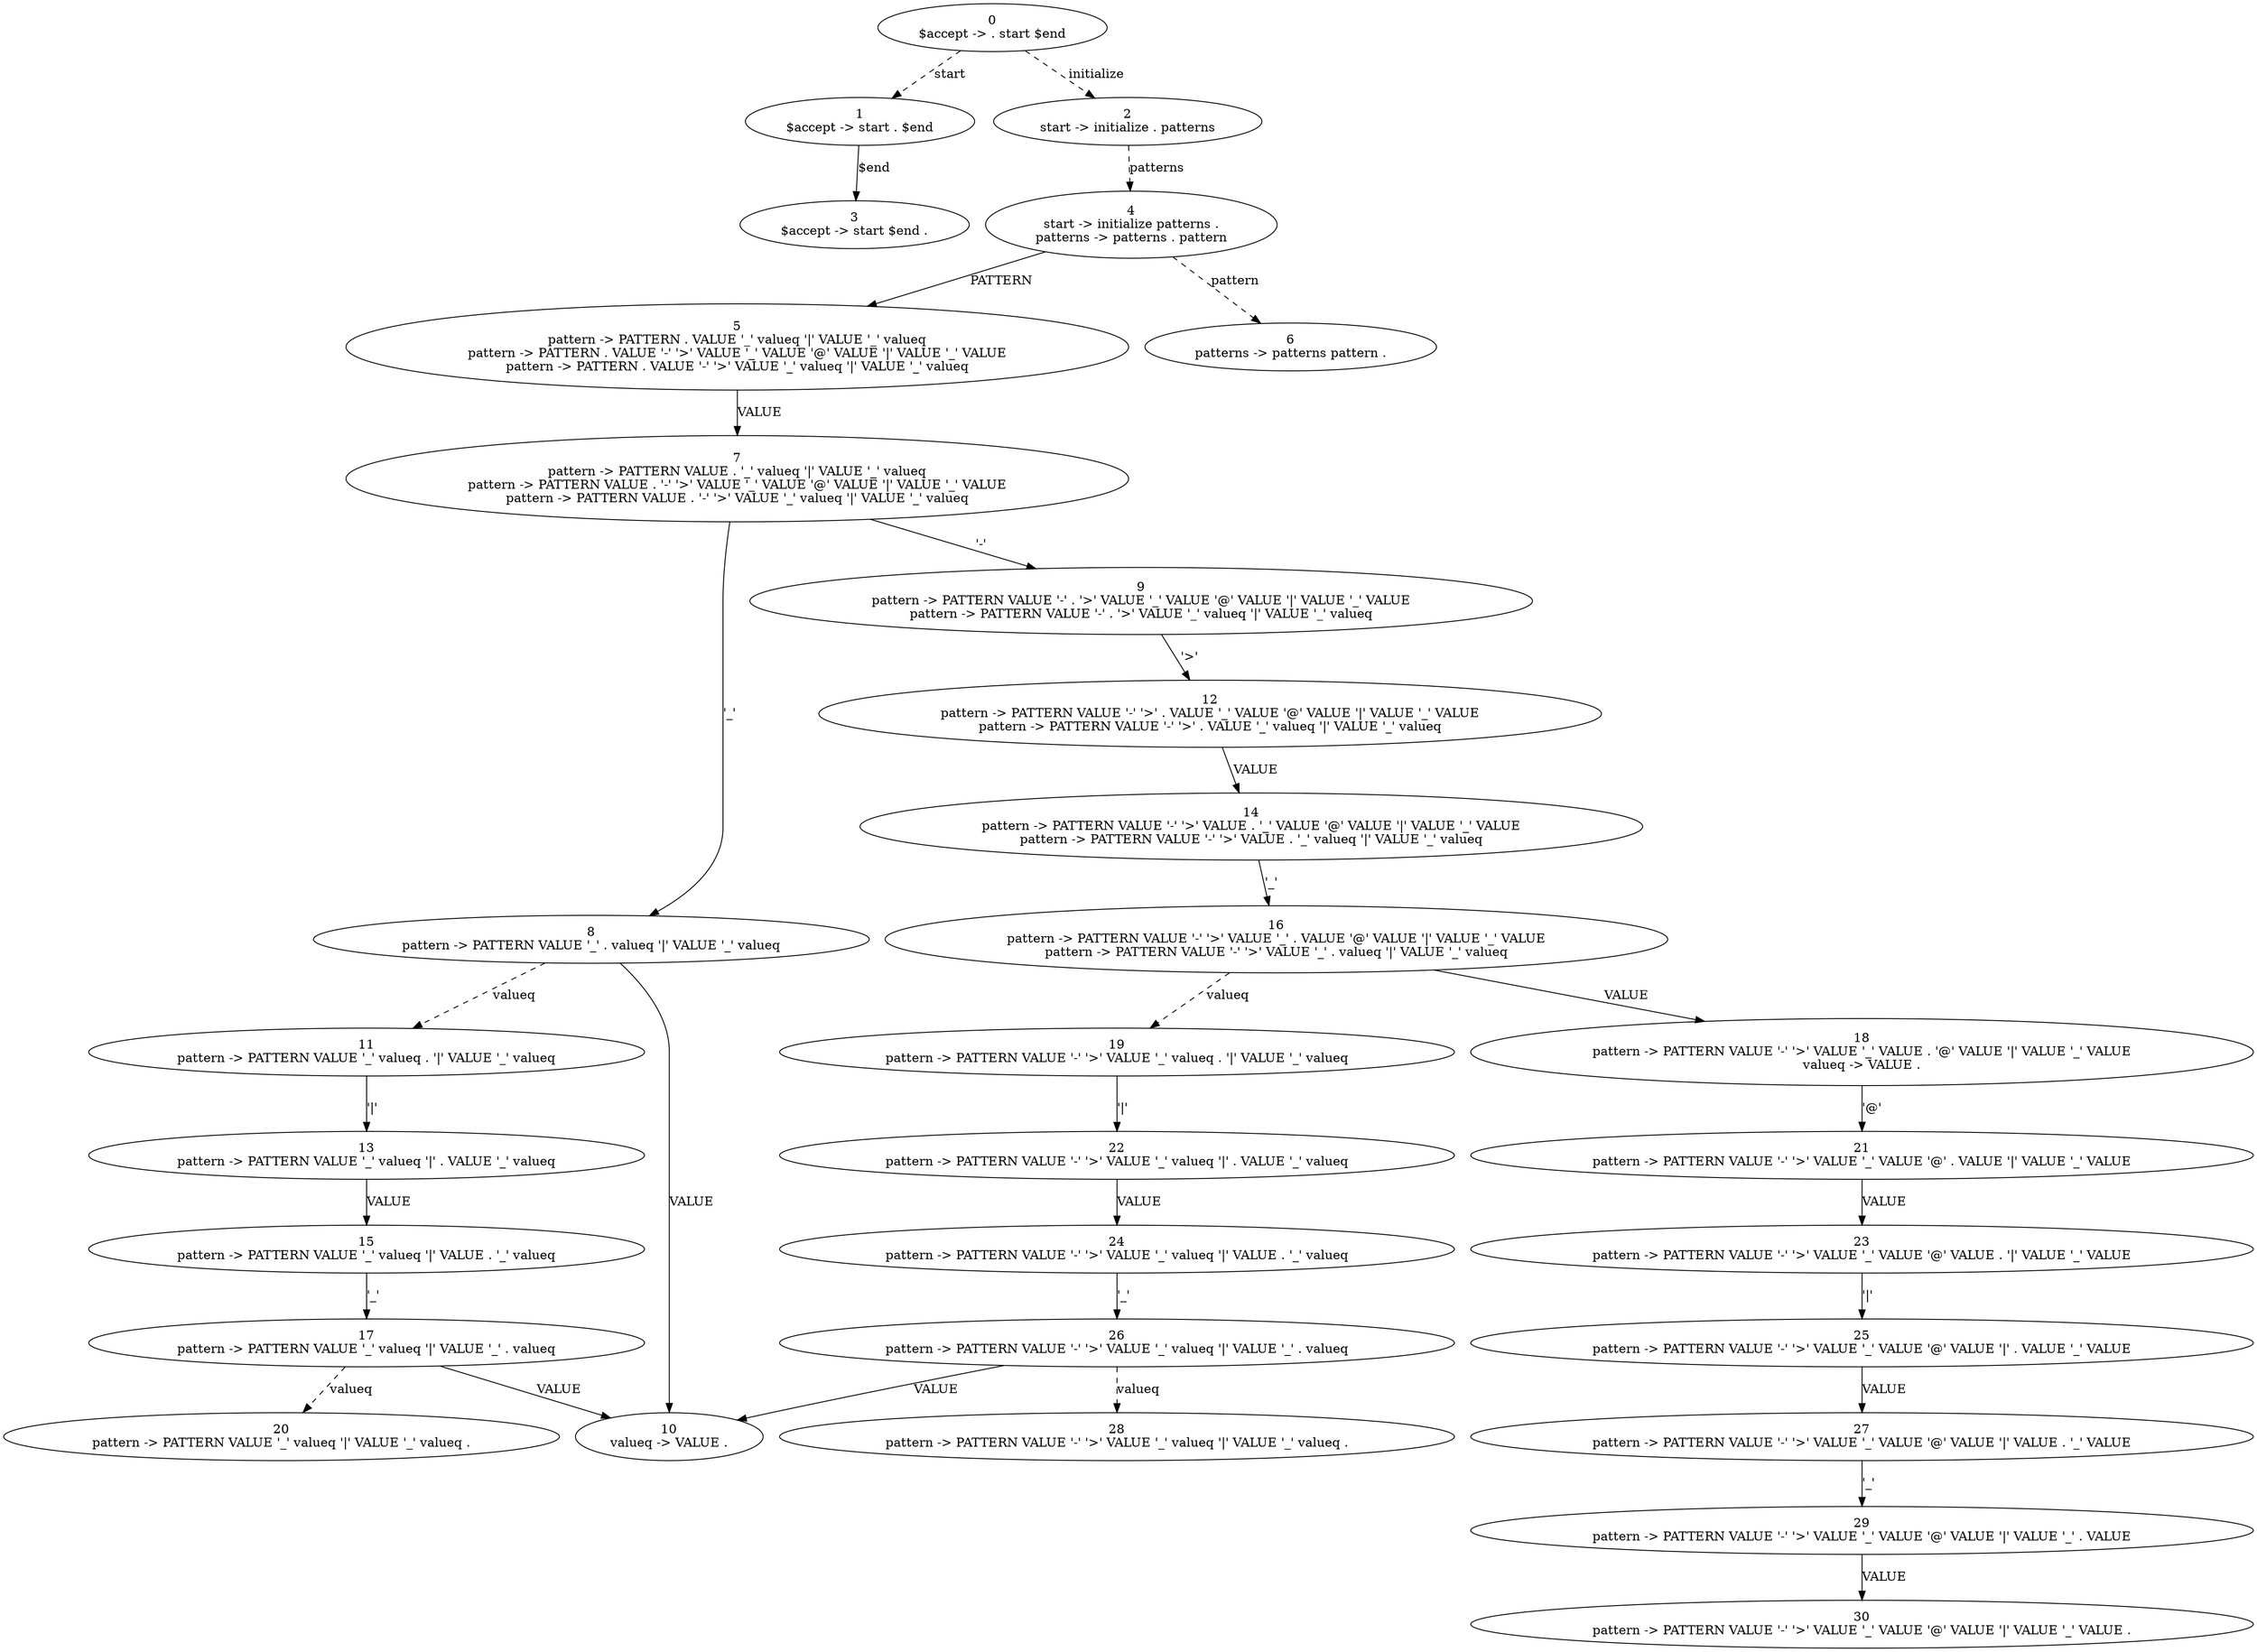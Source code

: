 digraph Automaton {
  0 [label="0\n$accept -> . start $end"]
  0 -> 1 [style=dashed label="start"]
  0 -> 2 [style=dashed label="initialize"]
  1 [label="1\n$accept -> start . $end"]
  1 -> 3 [style=solid label="$end"]
  2 [label="2\nstart -> initialize . patterns"]
  2 -> 4 [style=dashed label="patterns"]
  3 [label="3\n$accept -> start $end ."]
  4 [label="4\nstart -> initialize patterns .\npatterns -> patterns . pattern"]
  4 -> 5 [style=solid label="PATTERN"]
  4 -> 6 [style=dashed label="pattern"]
  5 [label="5\npattern -> PATTERN . VALUE '_' valueq '|' VALUE '_' valueq\npattern -> PATTERN . VALUE '-' '>' VALUE '_' VALUE '@' VALUE '|' VALUE '_' VALUE\npattern -> PATTERN . VALUE '-' '>' VALUE '_' valueq '|' VALUE '_' valueq"]
  5 -> 7 [style=solid label="VALUE"]
  6 [label="6\npatterns -> patterns pattern ."]
  7 [label="7\npattern -> PATTERN VALUE . '_' valueq '|' VALUE '_' valueq\npattern -> PATTERN VALUE . '-' '>' VALUE '_' VALUE '@' VALUE '|' VALUE '_' VALUE\npattern -> PATTERN VALUE . '-' '>' VALUE '_' valueq '|' VALUE '_' valueq"]
  7 -> 8 [style=solid label="'_'"]
  7 -> 9 [style=solid label="'-'"]
  8 [label="8\npattern -> PATTERN VALUE '_' . valueq '|' VALUE '_' valueq"]
  8 -> 10 [style=solid label="VALUE"]
  8 -> 11 [style=dashed label="valueq"]
  9 [label="9\npattern -> PATTERN VALUE '-' . '>' VALUE '_' VALUE '@' VALUE '|' VALUE '_' VALUE\npattern -> PATTERN VALUE '-' . '>' VALUE '_' valueq '|' VALUE '_' valueq"]
  9 -> 12 [style=solid label="'>'"]
  10 [label="10\nvalueq -> VALUE ."]
  11 [label="11\npattern -> PATTERN VALUE '_' valueq . '|' VALUE '_' valueq"]
  11 -> 13 [style=solid label="'|'"]
  12 [label="12\npattern -> PATTERN VALUE '-' '>' . VALUE '_' VALUE '@' VALUE '|' VALUE '_' VALUE\npattern -> PATTERN VALUE '-' '>' . VALUE '_' valueq '|' VALUE '_' valueq"]
  12 -> 14 [style=solid label="VALUE"]
  13 [label="13\npattern -> PATTERN VALUE '_' valueq '|' . VALUE '_' valueq"]
  13 -> 15 [style=solid label="VALUE"]
  14 [label="14\npattern -> PATTERN VALUE '-' '>' VALUE . '_' VALUE '@' VALUE '|' VALUE '_' VALUE\npattern -> PATTERN VALUE '-' '>' VALUE . '_' valueq '|' VALUE '_' valueq"]
  14 -> 16 [style=solid label="'_'"]
  15 [label="15\npattern -> PATTERN VALUE '_' valueq '|' VALUE . '_' valueq"]
  15 -> 17 [style=solid label="'_'"]
  16 [label="16\npattern -> PATTERN VALUE '-' '>' VALUE '_' . VALUE '@' VALUE '|' VALUE '_' VALUE\npattern -> PATTERN VALUE '-' '>' VALUE '_' . valueq '|' VALUE '_' valueq"]
  16 -> 18 [style=solid label="VALUE"]
  16 -> 19 [style=dashed label="valueq"]
  17 [label="17\npattern -> PATTERN VALUE '_' valueq '|' VALUE '_' . valueq"]
  17 -> 10 [style=solid label="VALUE"]
  17 -> 20 [style=dashed label="valueq"]
  18 [label="18\npattern -> PATTERN VALUE '-' '>' VALUE '_' VALUE . '@' VALUE '|' VALUE '_' VALUE\nvalueq -> VALUE ."]
  18 -> 21 [style=solid label="'@'"]
  19 [label="19\npattern -> PATTERN VALUE '-' '>' VALUE '_' valueq . '|' VALUE '_' valueq"]
  19 -> 22 [style=solid label="'|'"]
  20 [label="20\npattern -> PATTERN VALUE '_' valueq '|' VALUE '_' valueq ."]
  21 [label="21\npattern -> PATTERN VALUE '-' '>' VALUE '_' VALUE '@' . VALUE '|' VALUE '_' VALUE"]
  21 -> 23 [style=solid label="VALUE"]
  22 [label="22\npattern -> PATTERN VALUE '-' '>' VALUE '_' valueq '|' . VALUE '_' valueq"]
  22 -> 24 [style=solid label="VALUE"]
  23 [label="23\npattern -> PATTERN VALUE '-' '>' VALUE '_' VALUE '@' VALUE . '|' VALUE '_' VALUE"]
  23 -> 25 [style=solid label="'|'"]
  24 [label="24\npattern -> PATTERN VALUE '-' '>' VALUE '_' valueq '|' VALUE . '_' valueq"]
  24 -> 26 [style=solid label="'_'"]
  25 [label="25\npattern -> PATTERN VALUE '-' '>' VALUE '_' VALUE '@' VALUE '|' . VALUE '_' VALUE"]
  25 -> 27 [style=solid label="VALUE"]
  26 [label="26\npattern -> PATTERN VALUE '-' '>' VALUE '_' valueq '|' VALUE '_' . valueq"]
  26 -> 10 [style=solid label="VALUE"]
  26 -> 28 [style=dashed label="valueq"]
  27 [label="27\npattern -> PATTERN VALUE '-' '>' VALUE '_' VALUE '@' VALUE '|' VALUE . '_' VALUE"]
  27 -> 29 [style=solid label="'_'"]
  28 [label="28\npattern -> PATTERN VALUE '-' '>' VALUE '_' valueq '|' VALUE '_' valueq ."]
  29 [label="29\npattern -> PATTERN VALUE '-' '>' VALUE '_' VALUE '@' VALUE '|' VALUE '_' . VALUE"]
  29 -> 30 [style=solid label="VALUE"]
  30 [label="30\npattern -> PATTERN VALUE '-' '>' VALUE '_' VALUE '@' VALUE '|' VALUE '_' VALUE ."]
}
